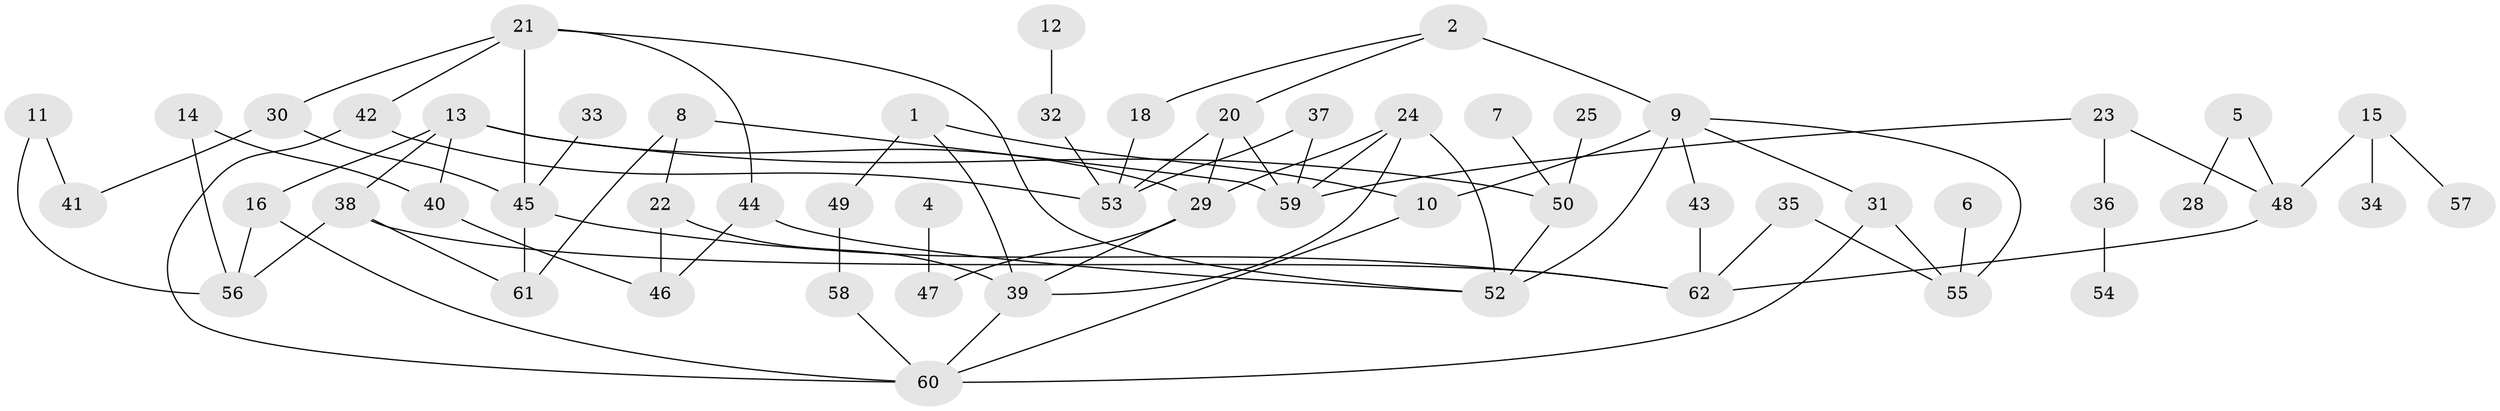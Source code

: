 // original degree distribution, {6: 0.045454545454545456, 1: 0.22727272727272727, 4: 0.125, 3: 0.22727272727272727, 0: 0.056818181818181816, 2: 0.25, 5: 0.06818181818181818}
// Generated by graph-tools (version 1.1) at 2025/35/03/04/25 23:35:51]
// undirected, 56 vertices, 83 edges
graph export_dot {
  node [color=gray90,style=filled];
  1;
  2;
  4;
  5;
  6;
  7;
  8;
  9;
  10;
  11;
  12;
  13;
  14;
  15;
  16;
  18;
  20;
  21;
  22;
  23;
  24;
  25;
  28;
  29;
  30;
  31;
  32;
  33;
  34;
  35;
  36;
  37;
  38;
  39;
  40;
  41;
  42;
  43;
  44;
  45;
  46;
  47;
  48;
  49;
  50;
  52;
  53;
  54;
  55;
  56;
  57;
  58;
  59;
  60;
  61;
  62;
  1 -- 10 [weight=1.0];
  1 -- 39 [weight=1.0];
  1 -- 49 [weight=1.0];
  2 -- 9 [weight=2.0];
  2 -- 18 [weight=1.0];
  2 -- 20 [weight=1.0];
  4 -- 47 [weight=1.0];
  5 -- 28 [weight=1.0];
  5 -- 48 [weight=1.0];
  6 -- 55 [weight=1.0];
  7 -- 50 [weight=1.0];
  8 -- 22 [weight=1.0];
  8 -- 59 [weight=1.0];
  8 -- 61 [weight=1.0];
  9 -- 10 [weight=1.0];
  9 -- 31 [weight=1.0];
  9 -- 43 [weight=1.0];
  9 -- 52 [weight=1.0];
  9 -- 55 [weight=1.0];
  10 -- 60 [weight=1.0];
  11 -- 41 [weight=1.0];
  11 -- 56 [weight=1.0];
  12 -- 32 [weight=1.0];
  13 -- 16 [weight=1.0];
  13 -- 29 [weight=1.0];
  13 -- 38 [weight=1.0];
  13 -- 40 [weight=1.0];
  13 -- 50 [weight=2.0];
  14 -- 40 [weight=1.0];
  14 -- 56 [weight=1.0];
  15 -- 34 [weight=1.0];
  15 -- 48 [weight=1.0];
  15 -- 57 [weight=1.0];
  16 -- 56 [weight=1.0];
  16 -- 60 [weight=1.0];
  18 -- 53 [weight=1.0];
  20 -- 29 [weight=1.0];
  20 -- 53 [weight=1.0];
  20 -- 59 [weight=1.0];
  21 -- 30 [weight=1.0];
  21 -- 42 [weight=1.0];
  21 -- 44 [weight=1.0];
  21 -- 45 [weight=1.0];
  21 -- 52 [weight=1.0];
  22 -- 39 [weight=1.0];
  22 -- 46 [weight=1.0];
  23 -- 36 [weight=1.0];
  23 -- 48 [weight=1.0];
  23 -- 59 [weight=1.0];
  24 -- 29 [weight=1.0];
  24 -- 39 [weight=1.0];
  24 -- 52 [weight=1.0];
  24 -- 59 [weight=1.0];
  25 -- 50 [weight=1.0];
  29 -- 39 [weight=1.0];
  29 -- 47 [weight=1.0];
  30 -- 41 [weight=1.0];
  30 -- 45 [weight=1.0];
  31 -- 55 [weight=1.0];
  31 -- 60 [weight=1.0];
  32 -- 53 [weight=1.0];
  33 -- 45 [weight=1.0];
  35 -- 55 [weight=1.0];
  35 -- 62 [weight=1.0];
  36 -- 54 [weight=1.0];
  37 -- 53 [weight=1.0];
  37 -- 59 [weight=1.0];
  38 -- 56 [weight=1.0];
  38 -- 61 [weight=1.0];
  38 -- 62 [weight=1.0];
  39 -- 60 [weight=1.0];
  40 -- 46 [weight=1.0];
  42 -- 53 [weight=1.0];
  42 -- 60 [weight=1.0];
  43 -- 62 [weight=1.0];
  44 -- 46 [weight=1.0];
  44 -- 52 [weight=1.0];
  45 -- 61 [weight=1.0];
  45 -- 62 [weight=1.0];
  48 -- 62 [weight=1.0];
  49 -- 58 [weight=1.0];
  50 -- 52 [weight=1.0];
  58 -- 60 [weight=1.0];
}
